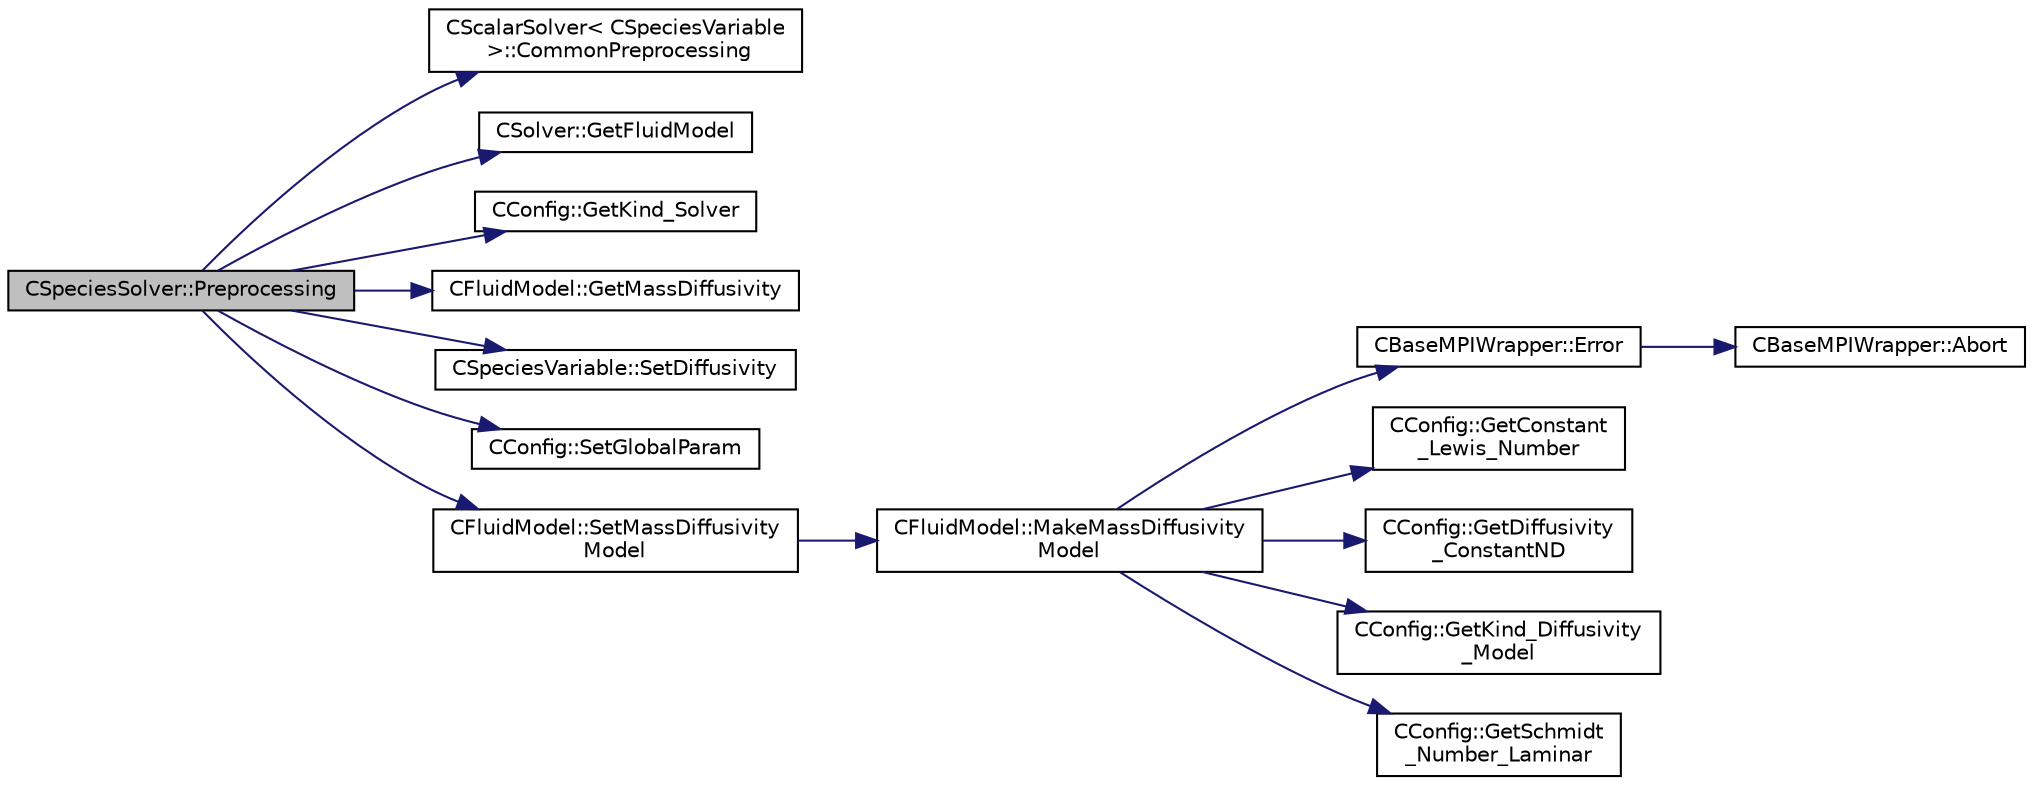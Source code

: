 digraph "CSpeciesSolver::Preprocessing"
{
 // LATEX_PDF_SIZE
  edge [fontname="Helvetica",fontsize="10",labelfontname="Helvetica",labelfontsize="10"];
  node [fontname="Helvetica",fontsize="10",shape=record];
  rankdir="LR";
  Node1 [label="CSpeciesSolver::Preprocessing",height=0.2,width=0.4,color="black", fillcolor="grey75", style="filled", fontcolor="black",tooltip="Restart residual and compute gradients."];
  Node1 -> Node2 [color="midnightblue",fontsize="10",style="solid",fontname="Helvetica"];
  Node2 [label="CScalarSolver\< CSpeciesVariable\l \>::CommonPreprocessing",height=0.2,width=0.4,color="black", fillcolor="white", style="filled",URL="$classCScalarSolver.html#aa6238dd670ce793d763fc35598b52dcf",tooltip="Gradient and Limiter computation."];
  Node1 -> Node3 [color="midnightblue",fontsize="10",style="solid",fontname="Helvetica"];
  Node3 [label="CSolver::GetFluidModel",height=0.2,width=0.4,color="black", fillcolor="white", style="filled",URL="$classCSolver.html#a7eb250c0477fe06693a3904c2ecfc7ca",tooltip="Compute the pressure at the infinity."];
  Node1 -> Node4 [color="midnightblue",fontsize="10",style="solid",fontname="Helvetica"];
  Node4 [label="CConfig::GetKind_Solver",height=0.2,width=0.4,color="black", fillcolor="white", style="filled",URL="$classCConfig.html#a77312cf52a5ba2cc1239b7cee6fce7a7",tooltip="Governing equations of the flow (it can be different from the run time equation)."];
  Node1 -> Node5 [color="midnightblue",fontsize="10",style="solid",fontname="Helvetica"];
  Node5 [label="CFluidModel::GetMassDiffusivity",height=0.2,width=0.4,color="black", fillcolor="white", style="filled",URL="$classCFluidModel.html#a69fb6b4d4aaafff742b45c60946e56ec",tooltip="Get fluid mass diffusivity."];
  Node1 -> Node6 [color="midnightblue",fontsize="10",style="solid",fontname="Helvetica"];
  Node6 [label="CSpeciesVariable::SetDiffusivity",height=0.2,width=0.4,color="black", fillcolor="white", style="filled",URL="$classCSpeciesVariable.html#af888f47576558c105dc337c81c4c50d4",tooltip="Set the value of the mass diffusivity."];
  Node1 -> Node7 [color="midnightblue",fontsize="10",style="solid",fontname="Helvetica"];
  Node7 [label="CConfig::SetGlobalParam",height=0.2,width=0.4,color="black", fillcolor="white", style="filled",URL="$classCConfig.html#a3e3d4022db0b89a83c6c7ab44dd39463",tooltip="Set the global parameters of each simulation for each runtime system."];
  Node1 -> Node8 [color="midnightblue",fontsize="10",style="solid",fontname="Helvetica"];
  Node8 [label="CFluidModel::SetMassDiffusivity\lModel",height=0.2,width=0.4,color="black", fillcolor="white", style="filled",URL="$classCFluidModel.html#ad7bacc4065278c92cefd1754fbe06a93",tooltip="Set mass diffusivity model."];
  Node8 -> Node9 [color="midnightblue",fontsize="10",style="solid",fontname="Helvetica"];
  Node9 [label="CFluidModel::MakeMassDiffusivity\lModel",height=0.2,width=0.4,color="black", fillcolor="white", style="filled",URL="$classCFluidModel.html#aa2ca5c2f4bfbf008d556c78f10edcabe",tooltip="Instantiate the right type of mass diffusivity model based on config."];
  Node9 -> Node10 [color="midnightblue",fontsize="10",style="solid",fontname="Helvetica"];
  Node10 [label="CBaseMPIWrapper::Error",height=0.2,width=0.4,color="black", fillcolor="white", style="filled",URL="$classCBaseMPIWrapper.html#a04457c47629bda56704e6a8804833eeb",tooltip=" "];
  Node10 -> Node11 [color="midnightblue",fontsize="10",style="solid",fontname="Helvetica"];
  Node11 [label="CBaseMPIWrapper::Abort",height=0.2,width=0.4,color="black", fillcolor="white", style="filled",URL="$classCBaseMPIWrapper.html#af7297d861dca86b45cf561b6ab642e8f",tooltip=" "];
  Node9 -> Node12 [color="midnightblue",fontsize="10",style="solid",fontname="Helvetica"];
  Node12 [label="CConfig::GetConstant\l_Lewis_Number",height=0.2,width=0.4,color="black", fillcolor="white", style="filled",URL="$classCConfig.html#a4aac5a74c1e515710054f8ac8b9353dd",tooltip="Get the value of the Lewis number for each species."];
  Node9 -> Node13 [color="midnightblue",fontsize="10",style="solid",fontname="Helvetica"];
  Node13 [label="CConfig::GetDiffusivity\l_ConstantND",height=0.2,width=0.4,color="black", fillcolor="white", style="filled",URL="$classCConfig.html#ab70aa89c8e2f7c568a33b568c3d18f23",tooltip="Get the value of the non-dimensional constant mass diffusivity."];
  Node9 -> Node14 [color="midnightblue",fontsize="10",style="solid",fontname="Helvetica"];
  Node14 [label="CConfig::GetKind_Diffusivity\l_Model",height=0.2,width=0.4,color="black", fillcolor="white", style="filled",URL="$classCConfig.html#a377fb11c4c29f506337afc8b78378fcc",tooltip="Get the value of the mass diffusivity model."];
  Node9 -> Node15 [color="midnightblue",fontsize="10",style="solid",fontname="Helvetica"];
  Node15 [label="CConfig::GetSchmidt\l_Number_Laminar",height=0.2,width=0.4,color="black", fillcolor="white", style="filled",URL="$classCConfig.html#a5f170bedb98a9dd0b7f45d049eebfde7",tooltip="Get the value of the laminar Schmidt number for scalar transport."];
}
